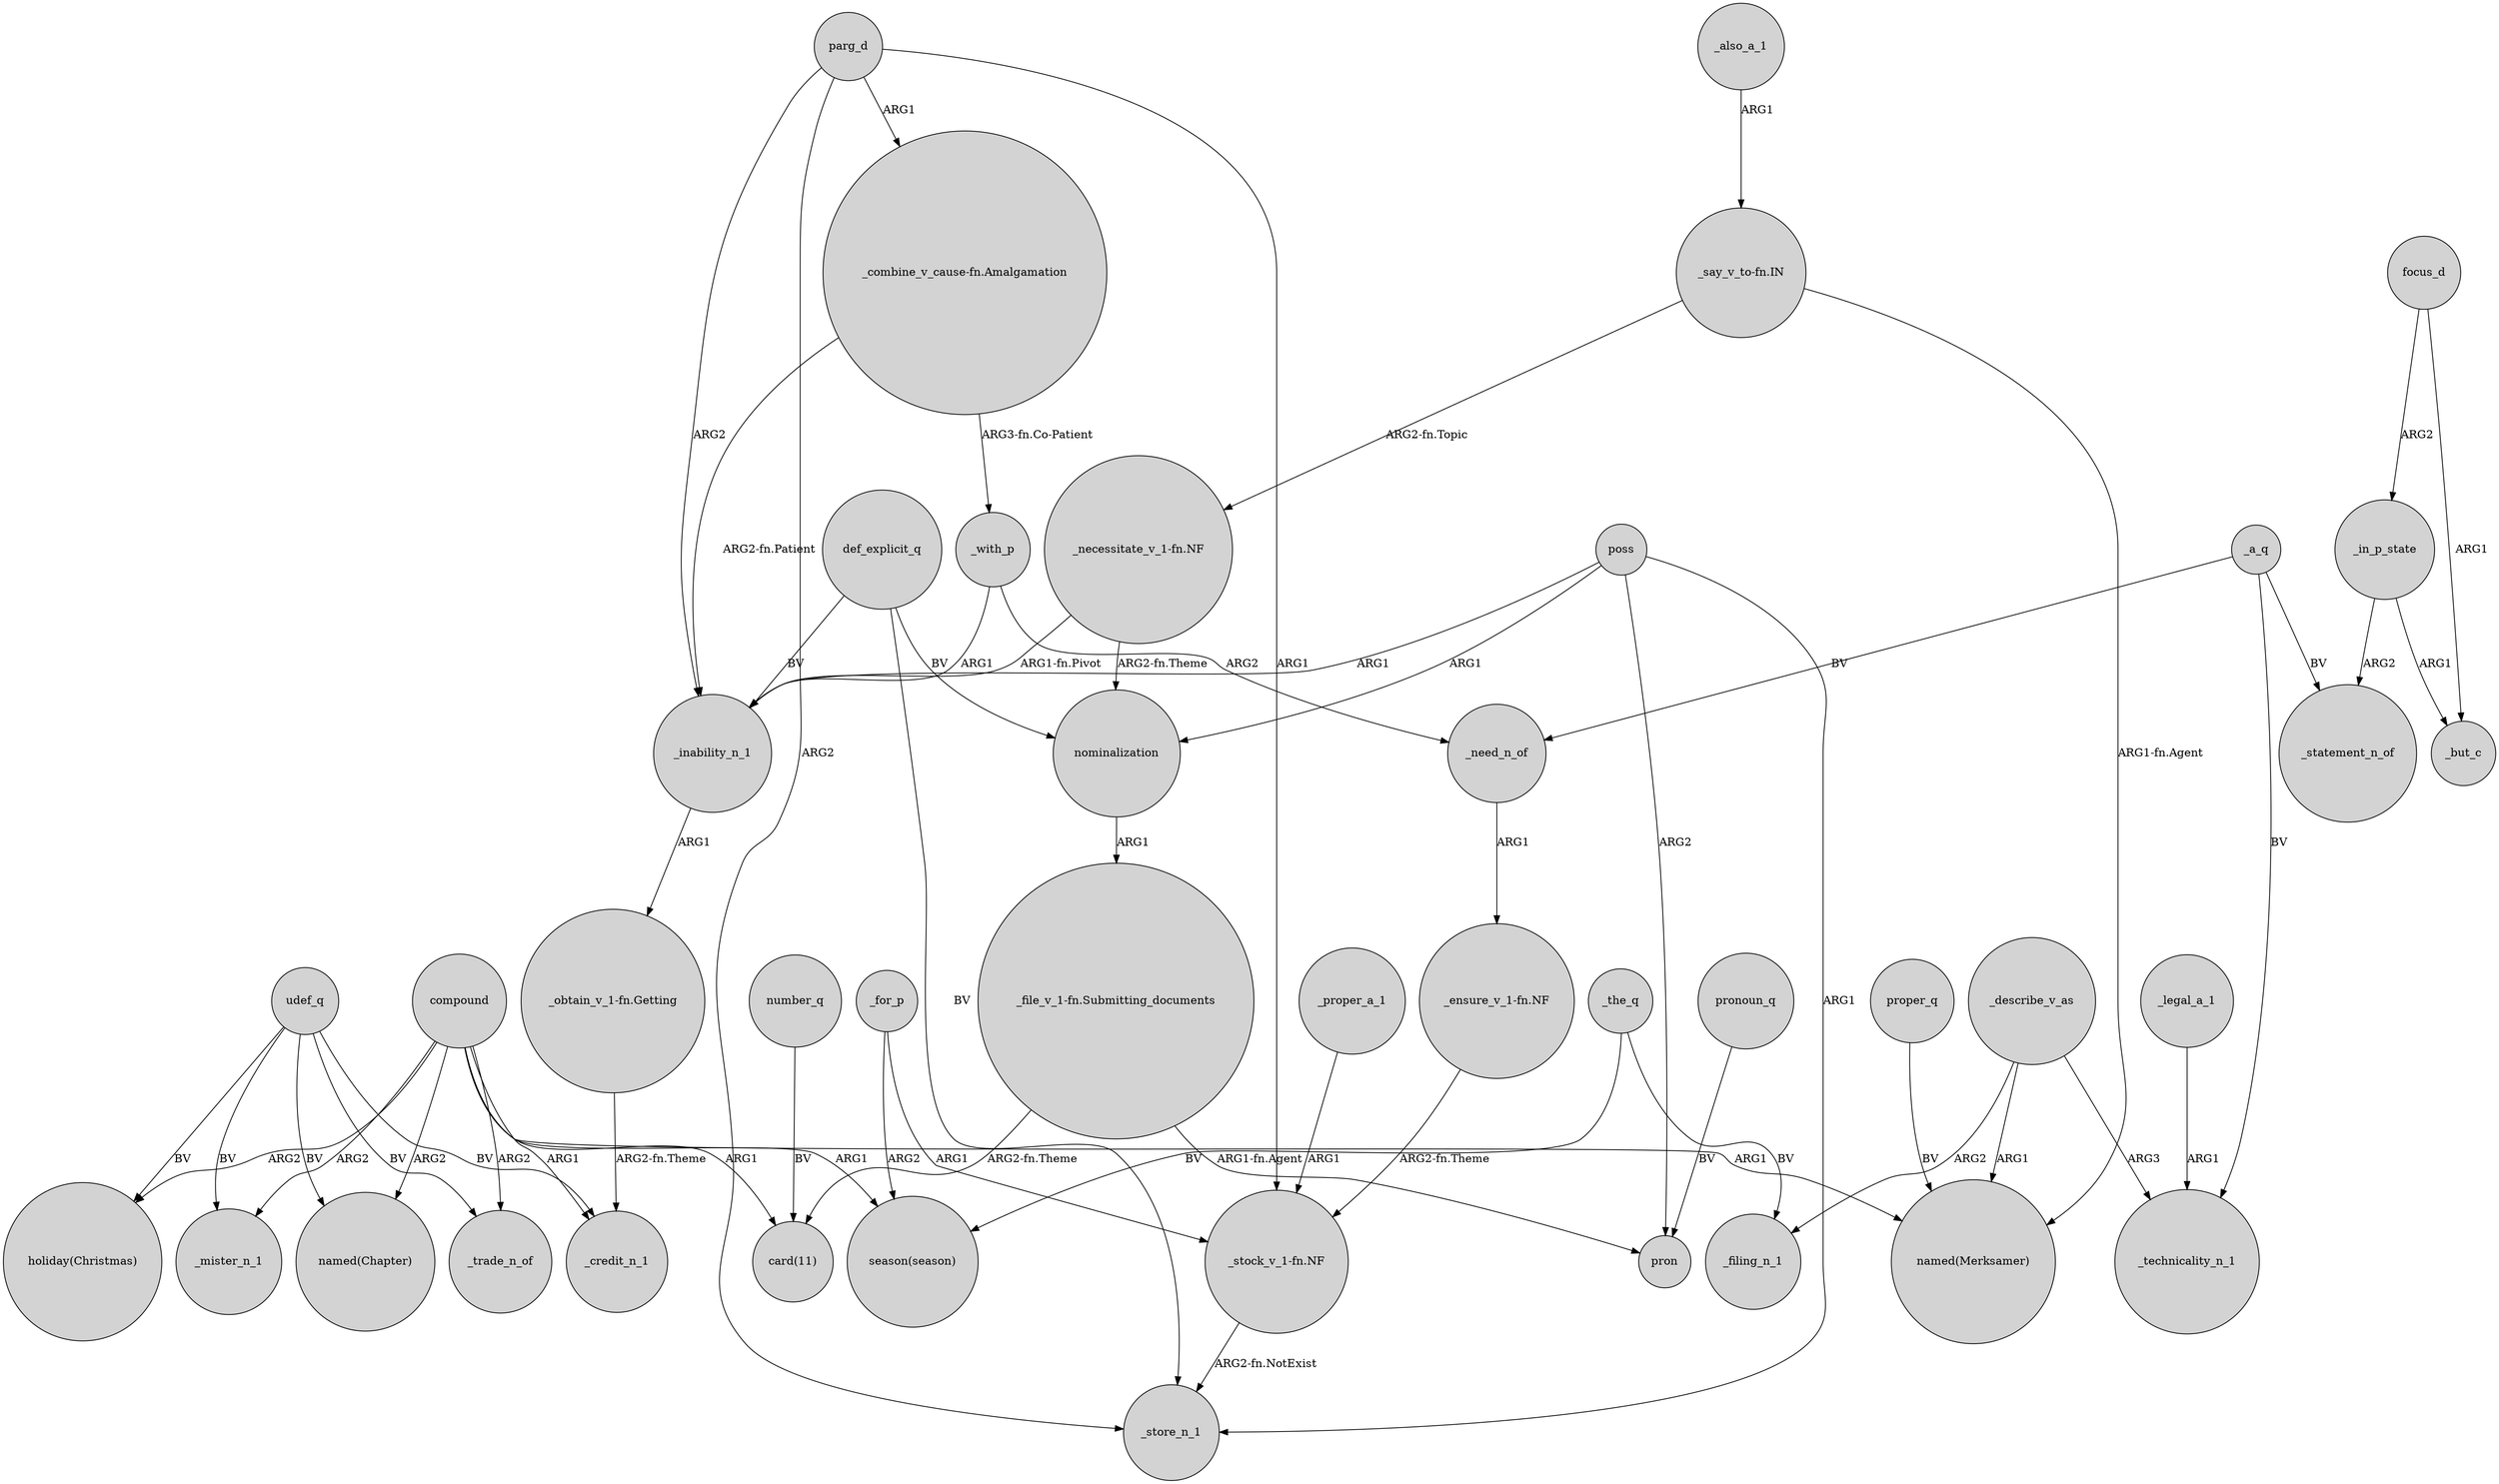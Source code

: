 digraph {
	node [shape=circle style=filled]
	_the_q -> "season(season)" [label=BV]
	compound -> "named(Merksamer)" [label=ARG1]
	parg_d -> _store_n_1 [label=ARG2]
	_inability_n_1 -> "_obtain_v_1-fn.Getting" [label=ARG1]
	udef_q -> _trade_n_of [label=BV]
	_also_a_1 -> "_say_v_to-fn.IN" [label=ARG1]
	number_q -> "card(11)" [label=BV]
	poss -> _store_n_1 [label=ARG1]
	"_stock_v_1-fn.NF" -> _store_n_1 [label="ARG2-fn.NotExist"]
	poss -> pron [label=ARG2]
	compound -> "card(11)" [label=ARG1]
	nominalization -> "_file_v_1-fn.Submitting_documents" [label=ARG1]
	compound -> "named(Chapter)" [label=ARG2]
	udef_q -> _credit_n_1 [label=BV]
	_the_q -> _filing_n_1 [label=BV]
	_with_p -> _inability_n_1 [label=ARG1]
	"_obtain_v_1-fn.Getting" -> _credit_n_1 [label="ARG2-fn.Theme"]
	_proper_a_1 -> "_stock_v_1-fn.NF" [label=ARG1]
	compound -> _mister_n_1 [label=ARG2]
	poss -> _inability_n_1 [label=ARG1]
	focus_d -> _in_p_state [label=ARG2]
	"_necessitate_v_1-fn.NF" -> nominalization [label="ARG2-fn.Theme"]
	_in_p_state -> _statement_n_of [label=ARG2]
	udef_q -> _mister_n_1 [label=BV]
	_a_q -> _statement_n_of [label=BV]
	_for_p -> "_stock_v_1-fn.NF" [label=ARG1]
	_describe_v_as -> _technicality_n_1 [label=ARG3]
	"_file_v_1-fn.Submitting_documents" -> "card(11)" [label="ARG2-fn.Theme"]
	def_explicit_q -> _inability_n_1 [label=BV]
	"_say_v_to-fn.IN" -> "named(Merksamer)" [label="ARG1-fn.Agent"]
	_for_p -> "season(season)" [label=ARG2]
	poss -> nominalization [label=ARG1]
	_describe_v_as -> "named(Merksamer)" [label=ARG1]
	_in_p_state -> _but_c [label=ARG1]
	"_say_v_to-fn.IN" -> "_necessitate_v_1-fn.NF" [label="ARG2-fn.Topic"]
	pronoun_q -> pron [label=BV]
	"_combine_v_cause-fn.Amalgamation" -> _inability_n_1 [label="ARG2-fn.Patient"]
	parg_d -> _inability_n_1 [label=ARG2]
	compound -> "season(season)" [label=ARG1]
	compound -> _credit_n_1 [label=ARG1]
	_need_n_of -> "_ensure_v_1-fn.NF" [label=ARG1]
	compound -> _trade_n_of [label=ARG2]
	_a_q -> _technicality_n_1 [label=BV]
	udef_q -> "named(Chapter)" [label=BV]
	"_file_v_1-fn.Submitting_documents" -> pron [label="ARG1-fn.Agent"]
	_with_p -> _need_n_of [label=ARG2]
	udef_q -> "holiday(Christmas)" [label=BV]
	_describe_v_as -> _filing_n_1 [label=ARG2]
	proper_q -> "named(Merksamer)" [label=BV]
	parg_d -> "_stock_v_1-fn.NF" [label=ARG1]
	"_combine_v_cause-fn.Amalgamation" -> _with_p [label="ARG3-fn.Co-Patient"]
	def_explicit_q -> nominalization [label=BV]
	compound -> "holiday(Christmas)" [label=ARG2]
	_legal_a_1 -> _technicality_n_1 [label=ARG1]
	"_ensure_v_1-fn.NF" -> "_stock_v_1-fn.NF" [label="ARG2-fn.Theme"]
	focus_d -> _but_c [label=ARG1]
	def_explicit_q -> _store_n_1 [label=BV]
	"_necessitate_v_1-fn.NF" -> _inability_n_1 [label="ARG1-fn.Pivot"]
	_a_q -> _need_n_of [label=BV]
	parg_d -> "_combine_v_cause-fn.Amalgamation" [label=ARG1]
}
